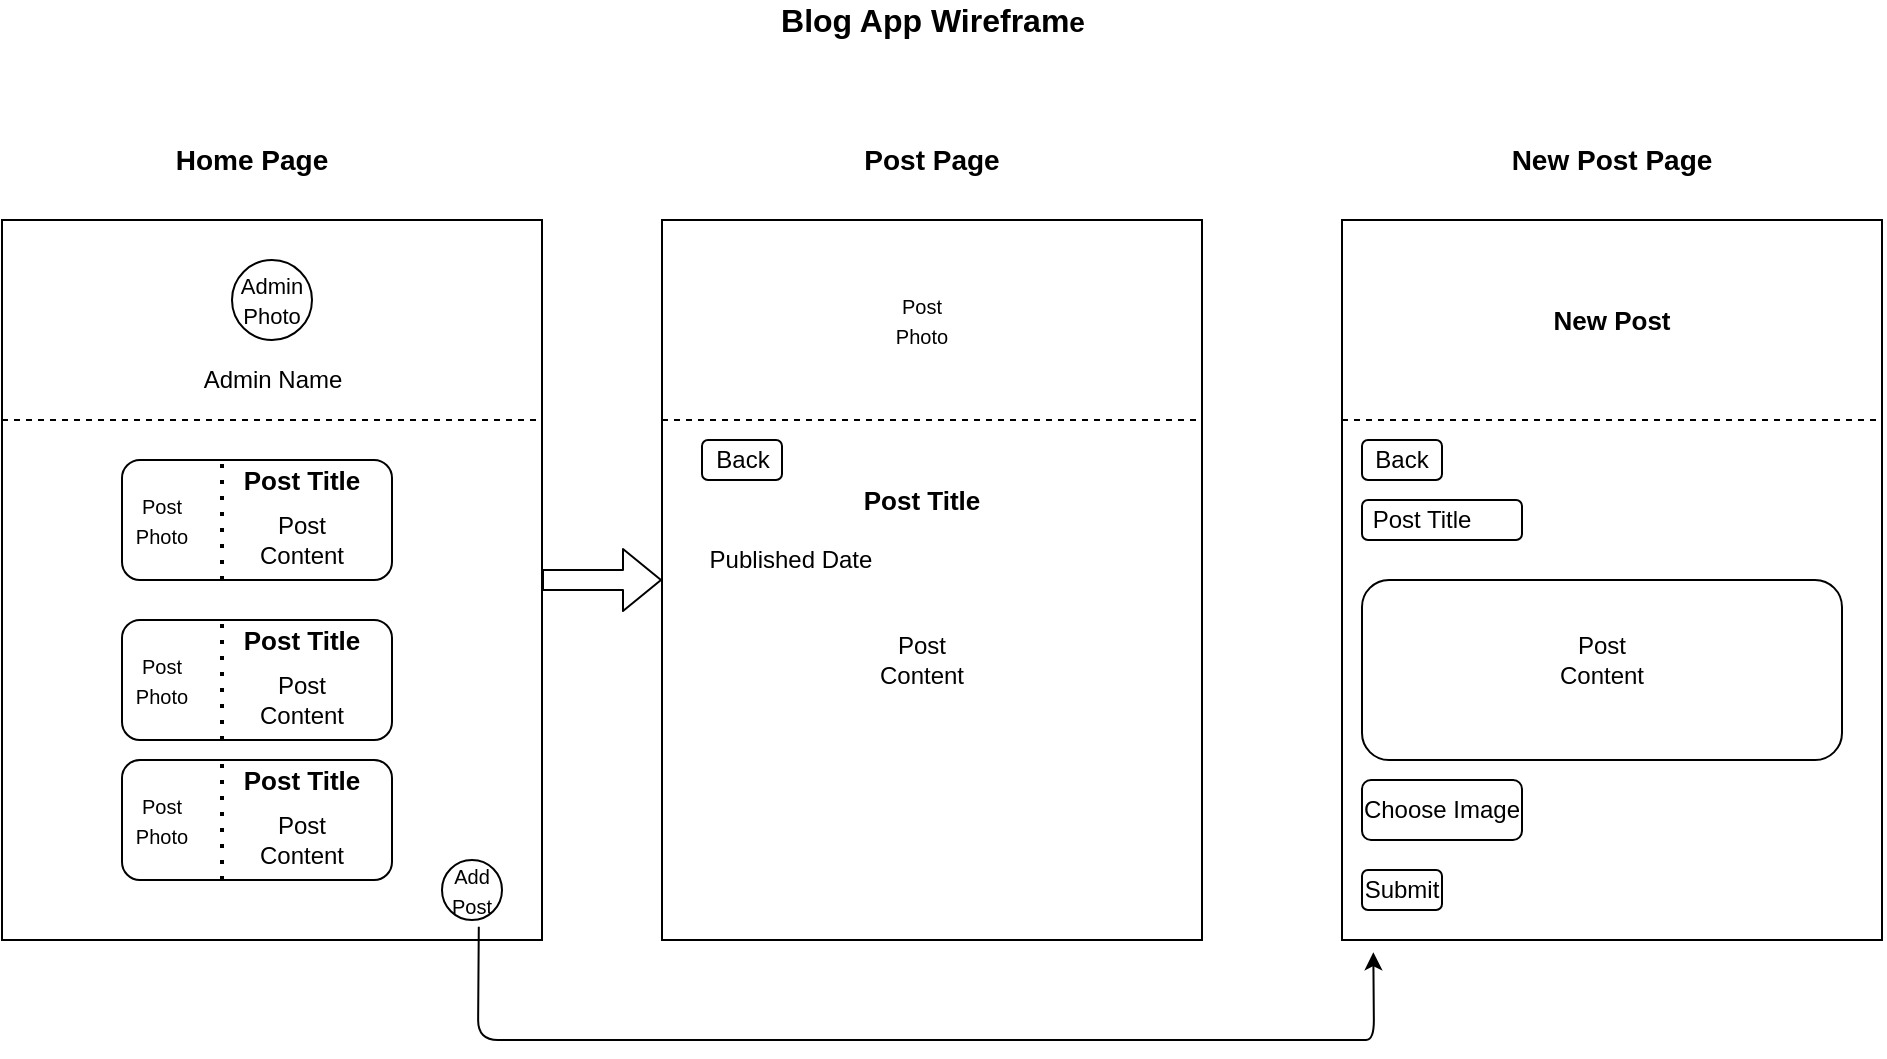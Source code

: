 <mxfile version="14.5.10" type="device"><diagram id="fISa-2kl5hnHLerL4thp" name="Page-1"><mxGraphModel dx="1038" dy="580" grid="1" gridSize="10" guides="1" tooltips="1" connect="1" arrows="1" fold="1" page="1" pageScale="1" pageWidth="850" pageHeight="1100" math="0" shadow="0"><root><mxCell id="0"/><mxCell id="1" parent="0"/><mxCell id="u5hD4RbRWuK4Q_Me5ESE-2" value="" style="rounded=0;whiteSpace=wrap;html=1;" vertex="1" parent="1"><mxGeometry x="50" y="120" width="270" height="360" as="geometry"/></mxCell><mxCell id="u5hD4RbRWuK4Q_Me5ESE-3" value="&lt;b style=&quot;font-size: 14px&quot;&gt;Home Page&lt;/b&gt;" style="text;html=1;strokeColor=none;fillColor=none;align=center;verticalAlign=middle;whiteSpace=wrap;rounded=0;" vertex="1" parent="1"><mxGeometry x="120" y="80" width="110" height="20" as="geometry"/></mxCell><mxCell id="u5hD4RbRWuK4Q_Me5ESE-4" value="" style="ellipse;whiteSpace=wrap;html=1;aspect=fixed;" vertex="1" parent="1"><mxGeometry x="165" y="140" width="40" height="40" as="geometry"/></mxCell><mxCell id="u5hD4RbRWuK4Q_Me5ESE-5" value="&lt;font style=&quot;font-size: 11px&quot;&gt;Admin Photo&lt;/font&gt;" style="text;html=1;strokeColor=none;fillColor=none;align=center;verticalAlign=middle;whiteSpace=wrap;rounded=0;" vertex="1" parent="1"><mxGeometry x="165" y="150" width="40" height="20" as="geometry"/></mxCell><mxCell id="u5hD4RbRWuK4Q_Me5ESE-7" value="Admin Name" style="text;html=1;strokeColor=none;fillColor=none;align=center;verticalAlign=middle;whiteSpace=wrap;rounded=0;" vertex="1" parent="1"><mxGeometry x="147.5" y="190" width="75" height="20" as="geometry"/></mxCell><mxCell id="u5hD4RbRWuK4Q_Me5ESE-9" value="" style="endArrow=none;dashed=1;html=1;targetPerimeterSpacing=999;" edge="1" parent="1"><mxGeometry width="50" height="50" relative="1" as="geometry"><mxPoint x="50" y="220" as="sourcePoint"/><mxPoint x="320" y="220" as="targetPoint"/></mxGeometry></mxCell><mxCell id="u5hD4RbRWuK4Q_Me5ESE-10" value="" style="rounded=1;whiteSpace=wrap;html=1;" vertex="1" parent="1"><mxGeometry x="110" y="240" width="135" height="60" as="geometry"/></mxCell><mxCell id="u5hD4RbRWuK4Q_Me5ESE-11" value="" style="endArrow=none;dashed=1;html=1;dashPattern=1 3;strokeWidth=2;targetPerimeterSpacing=999;" edge="1" parent="1"><mxGeometry width="50" height="50" relative="1" as="geometry"><mxPoint x="160" y="300" as="sourcePoint"/><mxPoint x="160" y="240" as="targetPoint"/></mxGeometry></mxCell><mxCell id="u5hD4RbRWuK4Q_Me5ESE-13" value="&lt;font style=&quot;font-size: 10px&quot;&gt;Post Photo&lt;/font&gt;" style="text;html=1;strokeColor=none;fillColor=none;align=center;verticalAlign=middle;whiteSpace=wrap;rounded=0;" vertex="1" parent="1"><mxGeometry x="110" y="260" width="40" height="20" as="geometry"/></mxCell><mxCell id="u5hD4RbRWuK4Q_Me5ESE-14" value="&lt;b&gt;&lt;font style=&quot;font-size: 13px&quot;&gt;Post Title&lt;/font&gt;&lt;/b&gt;" style="text;html=1;strokeColor=none;fillColor=none;align=center;verticalAlign=middle;whiteSpace=wrap;rounded=0;" vertex="1" parent="1"><mxGeometry x="165" y="240" width="70" height="20" as="geometry"/></mxCell><mxCell id="u5hD4RbRWuK4Q_Me5ESE-15" value="Post Content" style="text;html=1;strokeColor=none;fillColor=none;align=center;verticalAlign=middle;whiteSpace=wrap;rounded=0;" vertex="1" parent="1"><mxGeometry x="180" y="270" width="40" height="20" as="geometry"/></mxCell><mxCell id="u5hD4RbRWuK4Q_Me5ESE-25" value="" style="rounded=1;whiteSpace=wrap;html=1;" vertex="1" parent="1"><mxGeometry x="110" y="320" width="135" height="60" as="geometry"/></mxCell><mxCell id="u5hD4RbRWuK4Q_Me5ESE-26" value="" style="endArrow=none;dashed=1;html=1;dashPattern=1 3;strokeWidth=2;targetPerimeterSpacing=999;" edge="1" parent="1"><mxGeometry width="50" height="50" relative="1" as="geometry"><mxPoint x="160" y="380" as="sourcePoint"/><mxPoint x="160" y="320" as="targetPoint"/></mxGeometry></mxCell><mxCell id="u5hD4RbRWuK4Q_Me5ESE-27" value="&lt;font style=&quot;font-size: 10px&quot;&gt;Post Photo&lt;/font&gt;" style="text;html=1;strokeColor=none;fillColor=none;align=center;verticalAlign=middle;whiteSpace=wrap;rounded=0;" vertex="1" parent="1"><mxGeometry x="110" y="340" width="40" height="20" as="geometry"/></mxCell><mxCell id="u5hD4RbRWuK4Q_Me5ESE-28" value="&lt;b&gt;&lt;font style=&quot;font-size: 13px&quot;&gt;Post Title&lt;/font&gt;&lt;/b&gt;" style="text;html=1;strokeColor=none;fillColor=none;align=center;verticalAlign=middle;whiteSpace=wrap;rounded=0;" vertex="1" parent="1"><mxGeometry x="165" y="320" width="70" height="20" as="geometry"/></mxCell><mxCell id="u5hD4RbRWuK4Q_Me5ESE-29" value="Post Content" style="text;html=1;strokeColor=none;fillColor=none;align=center;verticalAlign=middle;whiteSpace=wrap;rounded=0;" vertex="1" parent="1"><mxGeometry x="180" y="350" width="40" height="20" as="geometry"/></mxCell><mxCell id="u5hD4RbRWuK4Q_Me5ESE-30" value="" style="rounded=1;whiteSpace=wrap;html=1;" vertex="1" parent="1"><mxGeometry x="110" y="390" width="135" height="60" as="geometry"/></mxCell><mxCell id="u5hD4RbRWuK4Q_Me5ESE-31" value="" style="endArrow=none;dashed=1;html=1;dashPattern=1 3;strokeWidth=2;targetPerimeterSpacing=999;" edge="1" parent="1"><mxGeometry width="50" height="50" relative="1" as="geometry"><mxPoint x="160" y="450" as="sourcePoint"/><mxPoint x="160" y="390" as="targetPoint"/></mxGeometry></mxCell><mxCell id="u5hD4RbRWuK4Q_Me5ESE-32" value="&lt;font style=&quot;font-size: 10px&quot;&gt;Post Photo&lt;/font&gt;" style="text;html=1;strokeColor=none;fillColor=none;align=center;verticalAlign=middle;whiteSpace=wrap;rounded=0;" vertex="1" parent="1"><mxGeometry x="110" y="410" width="40" height="20" as="geometry"/></mxCell><mxCell id="u5hD4RbRWuK4Q_Me5ESE-33" value="&lt;b&gt;&lt;font style=&quot;font-size: 13px&quot;&gt;Post Title&lt;/font&gt;&lt;/b&gt;" style="text;html=1;strokeColor=none;fillColor=none;align=center;verticalAlign=middle;whiteSpace=wrap;rounded=0;" vertex="1" parent="1"><mxGeometry x="165" y="390" width="70" height="20" as="geometry"/></mxCell><mxCell id="u5hD4RbRWuK4Q_Me5ESE-34" value="Post Content" style="text;html=1;strokeColor=none;fillColor=none;align=center;verticalAlign=middle;whiteSpace=wrap;rounded=0;" vertex="1" parent="1"><mxGeometry x="180" y="420" width="40" height="20" as="geometry"/></mxCell><mxCell id="u5hD4RbRWuK4Q_Me5ESE-35" value="" style="ellipse;whiteSpace=wrap;html=1;aspect=fixed;" vertex="1" parent="1"><mxGeometry x="270" y="440" width="30" height="30" as="geometry"/></mxCell><mxCell id="u5hD4RbRWuK4Q_Me5ESE-36" value="&lt;font style=&quot;font-size: 10px&quot;&gt;Add Post&lt;/font&gt;" style="text;html=1;strokeColor=none;fillColor=none;align=center;verticalAlign=middle;whiteSpace=wrap;rounded=0;" vertex="1" parent="1"><mxGeometry x="265" y="445" width="40" height="20" as="geometry"/></mxCell><mxCell id="u5hD4RbRWuK4Q_Me5ESE-38" value="" style="rounded=0;whiteSpace=wrap;html=1;" vertex="1" parent="1"><mxGeometry x="380" y="120" width="270" height="360" as="geometry"/></mxCell><mxCell id="u5hD4RbRWuK4Q_Me5ESE-39" value="&lt;b style=&quot;font-size: 14px&quot;&gt;Post Page&lt;/b&gt;" style="text;html=1;strokeColor=none;fillColor=none;align=center;verticalAlign=middle;whiteSpace=wrap;rounded=0;" vertex="1" parent="1"><mxGeometry x="460" y="80" width="110" height="20" as="geometry"/></mxCell><mxCell id="u5hD4RbRWuK4Q_Me5ESE-40" value="" style="endArrow=none;dashed=1;html=1;targetPerimeterSpacing=999;" edge="1" parent="1"><mxGeometry width="50" height="50" relative="1" as="geometry"><mxPoint x="380" y="220" as="sourcePoint"/><mxPoint x="650" y="220" as="targetPoint"/></mxGeometry></mxCell><mxCell id="u5hD4RbRWuK4Q_Me5ESE-41" value="&lt;font style=&quot;font-size: 10px&quot;&gt;Post Photo&lt;/font&gt;" style="text;html=1;strokeColor=none;fillColor=none;align=center;verticalAlign=middle;whiteSpace=wrap;rounded=0;" vertex="1" parent="1"><mxGeometry x="490" y="160" width="40" height="20" as="geometry"/></mxCell><mxCell id="u5hD4RbRWuK4Q_Me5ESE-42" value="" style="rounded=1;whiteSpace=wrap;html=1;" vertex="1" parent="1"><mxGeometry x="400" y="230" width="40" height="20" as="geometry"/></mxCell><mxCell id="u5hD4RbRWuK4Q_Me5ESE-43" value="Back" style="text;html=1;strokeColor=none;fillColor=none;align=center;verticalAlign=middle;whiteSpace=wrap;rounded=0;" vertex="1" parent="1"><mxGeometry x="397.5" y="230" width="45" height="20" as="geometry"/></mxCell><mxCell id="u5hD4RbRWuK4Q_Me5ESE-44" value="&lt;b&gt;&lt;font style=&quot;font-size: 13px&quot;&gt;Post Title&lt;/font&gt;&lt;/b&gt;" style="text;html=1;strokeColor=none;fillColor=none;align=center;verticalAlign=middle;whiteSpace=wrap;rounded=0;" vertex="1" parent="1"><mxGeometry x="475" y="250" width="70" height="20" as="geometry"/></mxCell><mxCell id="u5hD4RbRWuK4Q_Me5ESE-46" value="Post Content" style="text;html=1;strokeColor=none;fillColor=none;align=center;verticalAlign=middle;whiteSpace=wrap;rounded=0;" vertex="1" parent="1"><mxGeometry x="490" y="330" width="40" height="20" as="geometry"/></mxCell><mxCell id="u5hD4RbRWuK4Q_Me5ESE-47" value="Published Date" style="text;html=1;strokeColor=none;fillColor=none;align=center;verticalAlign=middle;whiteSpace=wrap;rounded=0;" vertex="1" parent="1"><mxGeometry x="397.5" y="280" width="92.5" height="20" as="geometry"/></mxCell><mxCell id="u5hD4RbRWuK4Q_Me5ESE-48" value="" style="rounded=0;whiteSpace=wrap;html=1;" vertex="1" parent="1"><mxGeometry x="720" y="120" width="270" height="360" as="geometry"/></mxCell><mxCell id="u5hD4RbRWuK4Q_Me5ESE-49" value="&lt;b style=&quot;font-size: 14px&quot;&gt;New Post Page&lt;/b&gt;" style="text;html=1;strokeColor=none;fillColor=none;align=center;verticalAlign=middle;whiteSpace=wrap;rounded=0;" vertex="1" parent="1"><mxGeometry x="800" y="80" width="110" height="20" as="geometry"/></mxCell><mxCell id="u5hD4RbRWuK4Q_Me5ESE-50" value="" style="endArrow=none;dashed=1;html=1;targetPerimeterSpacing=999;" edge="1" parent="1"><mxGeometry width="50" height="50" relative="1" as="geometry"><mxPoint x="720" y="220" as="sourcePoint"/><mxPoint x="990" y="220" as="targetPoint"/></mxGeometry></mxCell><mxCell id="u5hD4RbRWuK4Q_Me5ESE-51" value="&lt;b&gt;&lt;font style=&quot;font-size: 13px&quot;&gt;New Post&lt;/font&gt;&lt;/b&gt;" style="text;html=1;strokeColor=none;fillColor=none;align=center;verticalAlign=middle;whiteSpace=wrap;rounded=0;" vertex="1" parent="1"><mxGeometry x="820" y="160" width="70" height="20" as="geometry"/></mxCell><mxCell id="u5hD4RbRWuK4Q_Me5ESE-58" value="" style="rounded=1;whiteSpace=wrap;html=1;" vertex="1" parent="1"><mxGeometry x="730" y="230" width="40" height="20" as="geometry"/></mxCell><mxCell id="u5hD4RbRWuK4Q_Me5ESE-60" value="Back" style="text;html=1;strokeColor=none;fillColor=none;align=center;verticalAlign=middle;whiteSpace=wrap;rounded=0;" vertex="1" parent="1"><mxGeometry x="730" y="230" width="40" height="20" as="geometry"/></mxCell><mxCell id="u5hD4RbRWuK4Q_Me5ESE-61" value="" style="rounded=1;whiteSpace=wrap;html=1;" vertex="1" parent="1"><mxGeometry x="730" y="260" width="80" height="20" as="geometry"/></mxCell><mxCell id="u5hD4RbRWuK4Q_Me5ESE-63" value="Post Title" style="text;html=1;strokeColor=none;fillColor=none;align=center;verticalAlign=middle;whiteSpace=wrap;rounded=0;" vertex="1" parent="1"><mxGeometry x="730" y="260" width="60" height="20" as="geometry"/></mxCell><mxCell id="u5hD4RbRWuK4Q_Me5ESE-64" value="" style="rounded=1;whiteSpace=wrap;html=1;" vertex="1" parent="1"><mxGeometry x="730" y="300" width="240" height="90" as="geometry"/></mxCell><mxCell id="u5hD4RbRWuK4Q_Me5ESE-65" value="Post Content" style="text;html=1;strokeColor=none;fillColor=none;align=center;verticalAlign=middle;whiteSpace=wrap;rounded=0;" vertex="1" parent="1"><mxGeometry x="830" y="330" width="40" height="20" as="geometry"/></mxCell><mxCell id="u5hD4RbRWuK4Q_Me5ESE-66" value="" style="rounded=1;whiteSpace=wrap;html=1;" vertex="1" parent="1"><mxGeometry x="730" y="400" width="80" height="30" as="geometry"/></mxCell><mxCell id="u5hD4RbRWuK4Q_Me5ESE-67" value="Choose Image" style="text;html=1;strokeColor=none;fillColor=none;align=center;verticalAlign=middle;whiteSpace=wrap;rounded=0;" vertex="1" parent="1"><mxGeometry x="720" y="405" width="100" height="20" as="geometry"/></mxCell><mxCell id="u5hD4RbRWuK4Q_Me5ESE-68" value="" style="rounded=1;whiteSpace=wrap;html=1;" vertex="1" parent="1"><mxGeometry x="730" y="445" width="40" height="20" as="geometry"/></mxCell><mxCell id="u5hD4RbRWuK4Q_Me5ESE-69" value="Submit" style="text;html=1;strokeColor=none;fillColor=none;align=center;verticalAlign=middle;whiteSpace=wrap;rounded=0;" vertex="1" parent="1"><mxGeometry x="730" y="445" width="40" height="20" as="geometry"/></mxCell><mxCell id="u5hD4RbRWuK4Q_Me5ESE-70" value="" style="shape=flexArrow;endArrow=classic;html=1;targetPerimeterSpacing=999;entryX=0;entryY=0.5;entryDx=0;entryDy=0;" edge="1" parent="1" target="u5hD4RbRWuK4Q_Me5ESE-38"><mxGeometry width="50" height="50" relative="1" as="geometry"><mxPoint x="320" y="300" as="sourcePoint"/><mxPoint x="370" y="245" as="targetPoint"/></mxGeometry></mxCell><mxCell id="u5hD4RbRWuK4Q_Me5ESE-71" value="" style="endArrow=classic;html=1;targetPerimeterSpacing=999;exitX=0.585;exitY=1.42;exitDx=0;exitDy=0;exitPerimeter=0;entryX=0.058;entryY=1.017;entryDx=0;entryDy=0;entryPerimeter=0;" edge="1" parent="1" source="u5hD4RbRWuK4Q_Me5ESE-36" target="u5hD4RbRWuK4Q_Me5ESE-48"><mxGeometry width="50" height="50" relative="1" as="geometry"><mxPoint x="280" y="540" as="sourcePoint"/><mxPoint x="740" y="530" as="targetPoint"/><Array as="points"><mxPoint x="288" y="530"/><mxPoint x="720" y="530"/><mxPoint x="736" y="530"/></Array></mxGeometry></mxCell><mxCell id="u5hD4RbRWuK4Q_Me5ESE-72" value="&lt;b&gt;&lt;font style=&quot;font-size: 16px&quot;&gt;Blog App Wirefram&lt;/font&gt;&lt;/b&gt;&lt;b style=&quot;font-size: 14px&quot;&gt;e&lt;/b&gt;" style="text;html=1;strokeColor=none;fillColor=none;align=center;verticalAlign=middle;whiteSpace=wrap;rounded=0;" vertex="1" parent="1"><mxGeometry x="412.5" y="10" width="205" height="20" as="geometry"/></mxCell></root></mxGraphModel></diagram></mxfile>